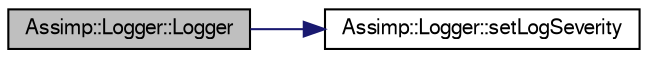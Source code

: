 digraph G
{
  bgcolor="transparent";
  edge [fontname="FreeSans",fontsize=10,labelfontname="FreeSans",labelfontsize=10];
  node [fontname="FreeSans",fontsize=10,shape=record];
  rankdir=LR;
  Node1 [label="Assimp::Logger::Logger",height=0.2,width=0.4,color="black", fillcolor="grey75", style="filled" fontcolor="black"];
  Node1 -> Node2 [color="midnightblue",fontsize=10,style="solid"];
  Node2 [label="Assimp::Logger::setLogSeverity",height=0.2,width=0.4,color="black",URL="$class_assimp_1_1_logger.html#8fb4fa4c2c329a36ac39bc9c743925f1",tooltip="Set a new log severity."];
}
